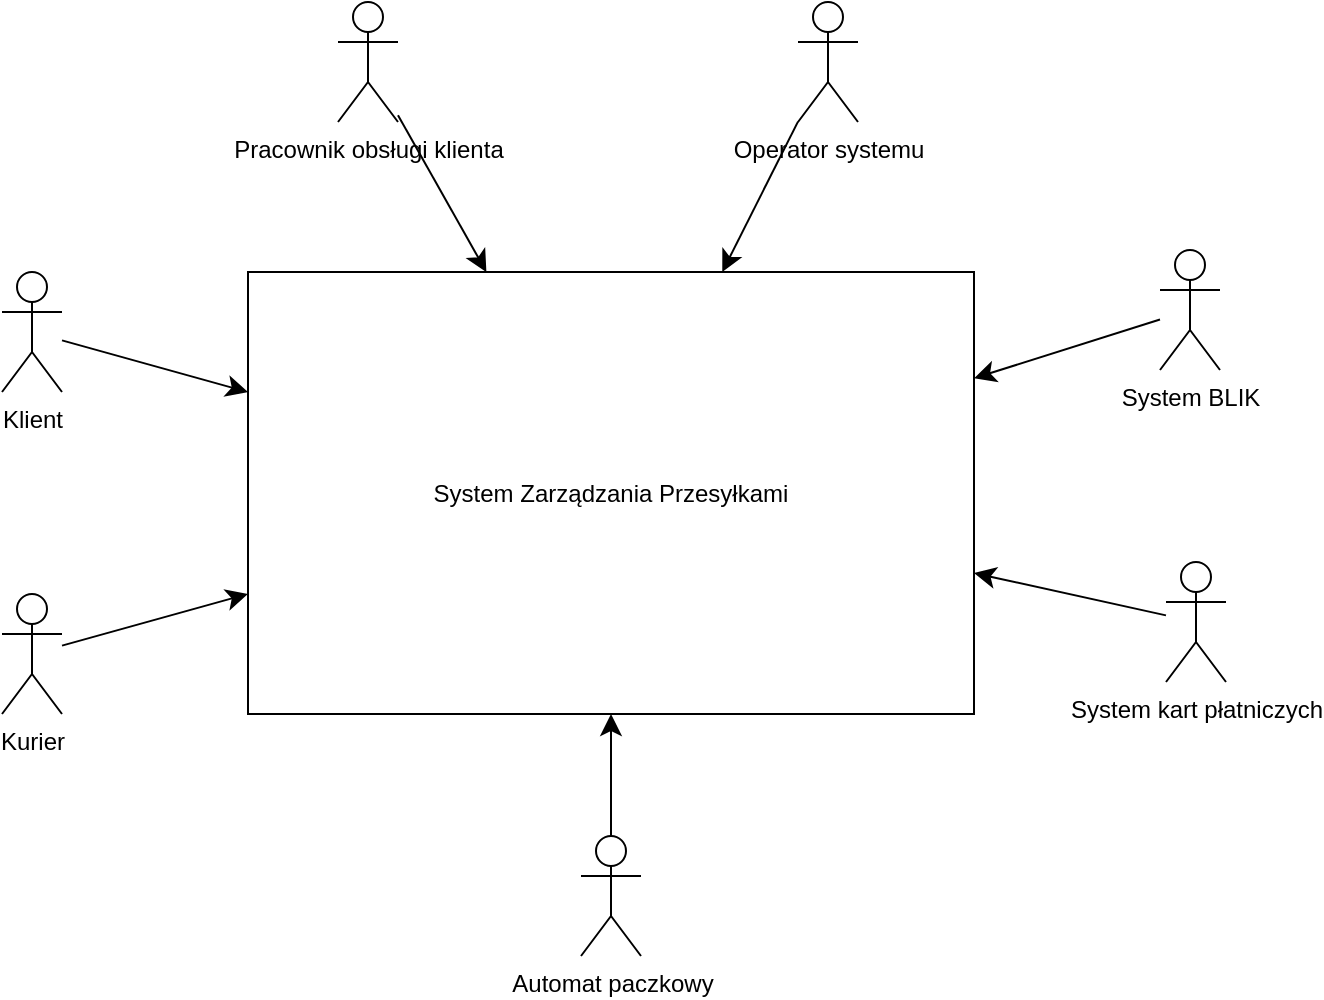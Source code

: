 <mxfile version="26.1.0">
  <diagram name="Strona-1" id="dwRL1UbHHaDOFb6Yypss">
    <mxGraphModel dx="712" dy="1229" grid="0" gridSize="10" guides="1" tooltips="1" connect="1" arrows="1" fold="1" page="0" pageScale="1" pageWidth="827" pageHeight="1169" math="0" shadow="0">
      <root>
        <mxCell id="0" />
        <mxCell id="1" parent="0" />
        <mxCell id="9hhr9WXu9GJ2DhduBU7l-4" value="System Zarządzania Przesyłkami" style="html=1;whiteSpace=wrap;" vertex="1" parent="1">
          <mxGeometry x="132" y="17" width="363" height="221" as="geometry" />
        </mxCell>
        <mxCell id="9hhr9WXu9GJ2DhduBU7l-6" value="" style="edgeStyle=none;curved=1;rounded=0;orthogonalLoop=1;jettySize=auto;html=1;fontSize=12;startSize=8;endSize=8;" edge="1" parent="1" source="9hhr9WXu9GJ2DhduBU7l-5" target="9hhr9WXu9GJ2DhduBU7l-4">
          <mxGeometry relative="1" as="geometry" />
        </mxCell>
        <mxCell id="9hhr9WXu9GJ2DhduBU7l-5" value="Klient&lt;div&gt;&lt;br&gt;&lt;/div&gt;" style="shape=umlActor;verticalLabelPosition=bottom;verticalAlign=top;html=1;" vertex="1" parent="1">
          <mxGeometry x="9" y="17" width="30" height="60" as="geometry" />
        </mxCell>
        <mxCell id="9hhr9WXu9GJ2DhduBU7l-8" value="" style="edgeStyle=none;curved=1;rounded=0;orthogonalLoop=1;jettySize=auto;html=1;fontSize=12;startSize=8;endSize=8;" edge="1" parent="1" source="9hhr9WXu9GJ2DhduBU7l-7" target="9hhr9WXu9GJ2DhduBU7l-4">
          <mxGeometry relative="1" as="geometry" />
        </mxCell>
        <mxCell id="9hhr9WXu9GJ2DhduBU7l-7" value="Kurier" style="shape=umlActor;verticalLabelPosition=bottom;verticalAlign=top;html=1;" vertex="1" parent="1">
          <mxGeometry x="9" y="178" width="30" height="60" as="geometry" />
        </mxCell>
        <mxCell id="9hhr9WXu9GJ2DhduBU7l-15" value="" style="edgeStyle=none;curved=1;rounded=0;orthogonalLoop=1;jettySize=auto;html=1;fontSize=12;startSize=8;endSize=8;" edge="1" parent="1" source="9hhr9WXu9GJ2DhduBU7l-14" target="9hhr9WXu9GJ2DhduBU7l-4">
          <mxGeometry relative="1" as="geometry" />
        </mxCell>
        <mxCell id="9hhr9WXu9GJ2DhduBU7l-14" value="Automat paczkowy" style="shape=umlActor;verticalLabelPosition=bottom;verticalAlign=top;html=1;" vertex="1" parent="1">
          <mxGeometry x="298.5" y="299" width="30" height="60" as="geometry" />
        </mxCell>
        <mxCell id="9hhr9WXu9GJ2DhduBU7l-17" value="" style="edgeStyle=none;curved=1;rounded=0;orthogonalLoop=1;jettySize=auto;html=1;fontSize=12;startSize=8;endSize=8;" edge="1" parent="1" source="9hhr9WXu9GJ2DhduBU7l-16" target="9hhr9WXu9GJ2DhduBU7l-4">
          <mxGeometry relative="1" as="geometry" />
        </mxCell>
        <mxCell id="9hhr9WXu9GJ2DhduBU7l-16" value="System BLIK" style="shape=umlActor;verticalLabelPosition=bottom;verticalAlign=top;html=1;" vertex="1" parent="1">
          <mxGeometry x="588" y="6" width="30" height="60" as="geometry" />
        </mxCell>
        <mxCell id="9hhr9WXu9GJ2DhduBU7l-19" value="" style="edgeStyle=none;curved=1;rounded=0;orthogonalLoop=1;jettySize=auto;html=1;fontSize=12;startSize=8;endSize=8;" edge="1" parent="1" source="9hhr9WXu9GJ2DhduBU7l-18" target="9hhr9WXu9GJ2DhduBU7l-4">
          <mxGeometry relative="1" as="geometry" />
        </mxCell>
        <mxCell id="9hhr9WXu9GJ2DhduBU7l-18" value="System kart płatniczych" style="shape=umlActor;verticalLabelPosition=bottom;verticalAlign=top;html=1;" vertex="1" parent="1">
          <mxGeometry x="591" y="162" width="30" height="60" as="geometry" />
        </mxCell>
        <mxCell id="9hhr9WXu9GJ2DhduBU7l-21" value="" style="edgeStyle=none;curved=1;rounded=0;orthogonalLoop=1;jettySize=auto;html=1;fontSize=12;startSize=8;endSize=8;" edge="1" parent="1" source="9hhr9WXu9GJ2DhduBU7l-20" target="9hhr9WXu9GJ2DhduBU7l-4">
          <mxGeometry relative="1" as="geometry" />
        </mxCell>
        <mxCell id="9hhr9WXu9GJ2DhduBU7l-20" value="Pracownik obsługi klienta" style="shape=umlActor;verticalLabelPosition=bottom;verticalAlign=top;html=1;" vertex="1" parent="1">
          <mxGeometry x="177" y="-118" width="30" height="60" as="geometry" />
        </mxCell>
        <mxCell id="9hhr9WXu9GJ2DhduBU7l-23" value="" style="edgeStyle=none;curved=1;rounded=0;orthogonalLoop=1;jettySize=auto;html=1;fontSize=12;startSize=8;endSize=8;" edge="1" parent="1" source="9hhr9WXu9GJ2DhduBU7l-22" target="9hhr9WXu9GJ2DhduBU7l-4">
          <mxGeometry relative="1" as="geometry" />
        </mxCell>
        <mxCell id="9hhr9WXu9GJ2DhduBU7l-22" value="Operator systemu" style="shape=umlActor;verticalLabelPosition=bottom;verticalAlign=top;html=1;" vertex="1" parent="1">
          <mxGeometry x="407" y="-118" width="30" height="60" as="geometry" />
        </mxCell>
      </root>
    </mxGraphModel>
  </diagram>
</mxfile>
